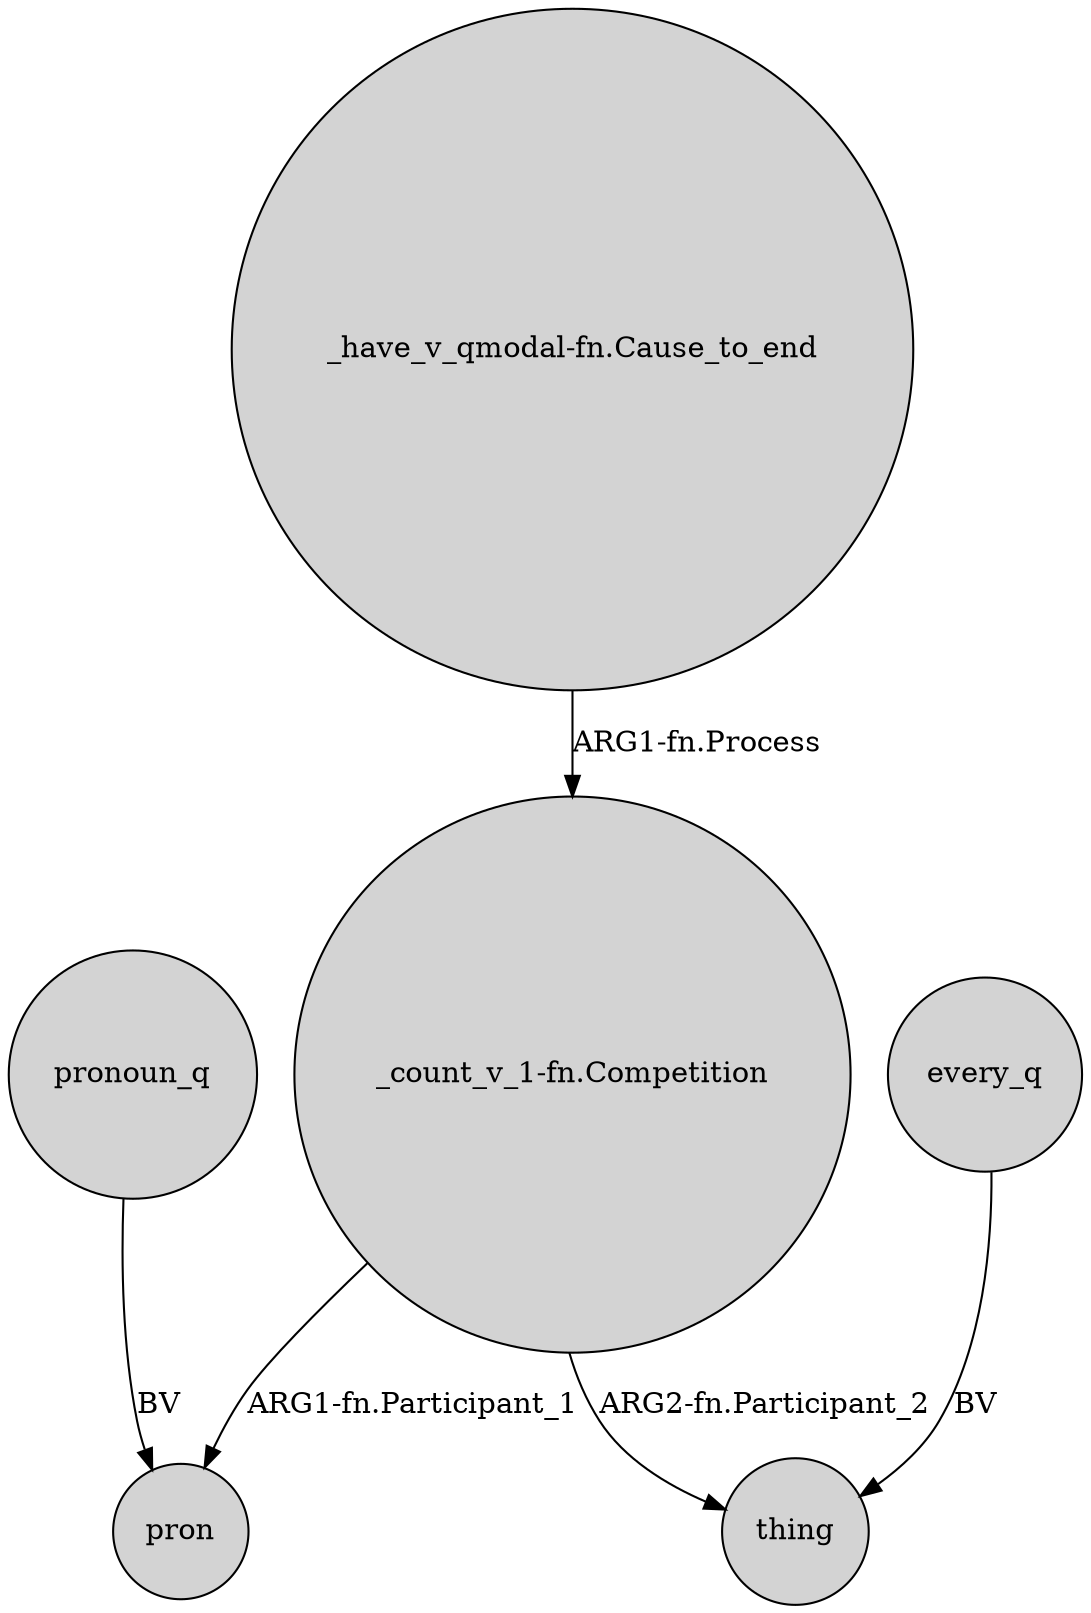 digraph {
	node [shape=circle style=filled]
	"_count_v_1-fn.Competition" -> pron [label="ARG1-fn.Participant_1"]
	"_have_v_qmodal-fn.Cause_to_end" -> "_count_v_1-fn.Competition" [label="ARG1-fn.Process"]
	"_count_v_1-fn.Competition" -> thing [label="ARG2-fn.Participant_2"]
	pronoun_q -> pron [label=BV]
	every_q -> thing [label=BV]
}
